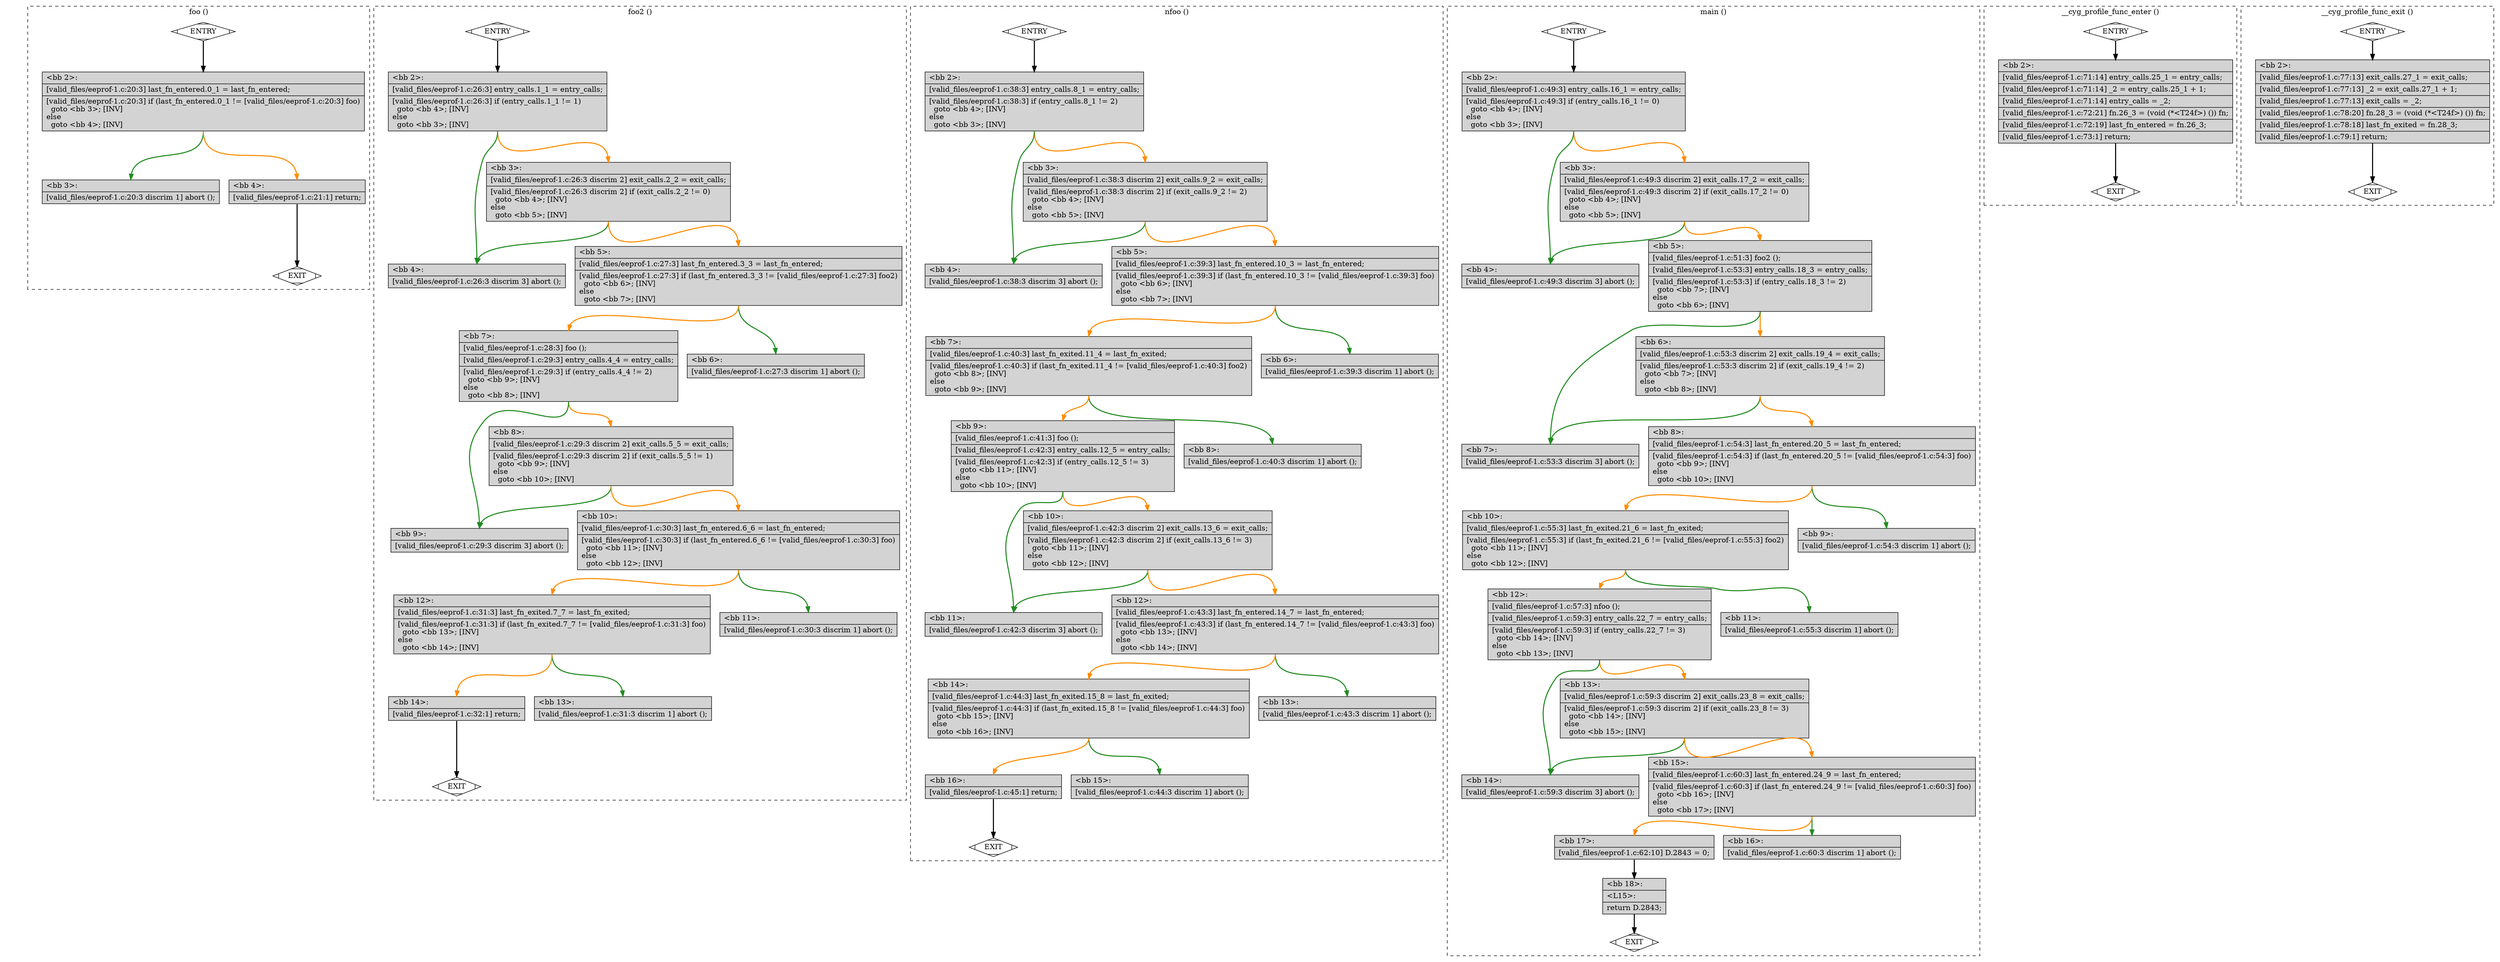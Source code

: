 digraph "a-eeprof-1.c.015t.cfg" {
overlap=false;
subgraph "cluster_foo" {
	style="dashed";
	color="black";
	label="foo ()";
	fn_0_basic_block_0 [shape=Mdiamond,style=filled,fillcolor=white,label="ENTRY"];

	fn_0_basic_block_1 [shape=Mdiamond,style=filled,fillcolor=white,label="EXIT"];

	fn_0_basic_block_2 [shape=record,style=filled,fillcolor=lightgrey,label="{\<bb\ 2\>:\l\
|[valid_files/eeprof-1.c:20:3]\ last_fn_entered.0_1\ =\ last_fn_entered;\l\
|[valid_files/eeprof-1.c:20:3]\ if\ (last_fn_entered.0_1\ !=\ [valid_files/eeprof-1.c:20:3]\ foo)\l\
\ \ goto\ \<bb\ 3\>;\ [INV]\l\
else\l\
\ \ goto\ \<bb\ 4\>;\ [INV]\l\
}"];

	fn_0_basic_block_3 [shape=record,style=filled,fillcolor=lightgrey,label="{\<bb\ 3\>:\l\
|[valid_files/eeprof-1.c:20:3\ discrim\ 1]\ abort\ ();\l\
}"];

	fn_0_basic_block_4 [shape=record,style=filled,fillcolor=lightgrey,label="{\<bb\ 4\>:\l\
|[valid_files/eeprof-1.c:21:1]\ return;\l\
}"];

	fn_0_basic_block_0:s -> fn_0_basic_block_2:n [style="solid,bold",color=black,weight=100,constraint=true];
	fn_0_basic_block_2:s -> fn_0_basic_block_3:n [style="solid,bold",color=forestgreen,weight=10,constraint=true];
	fn_0_basic_block_2:s -> fn_0_basic_block_4:n [style="solid,bold",color=darkorange,weight=10,constraint=true];
	fn_0_basic_block_4:s -> fn_0_basic_block_1:n [style="solid,bold",color=black,weight=10,constraint=true];
	fn_0_basic_block_0:s -> fn_0_basic_block_1:n [style="invis",constraint=true];
}
subgraph "cluster_foo2" {
	style="dashed";
	color="black";
	label="foo2 ()";
	fn_1_basic_block_0 [shape=Mdiamond,style=filled,fillcolor=white,label="ENTRY"];

	fn_1_basic_block_1 [shape=Mdiamond,style=filled,fillcolor=white,label="EXIT"];

	fn_1_basic_block_2 [shape=record,style=filled,fillcolor=lightgrey,label="{\<bb\ 2\>:\l\
|[valid_files/eeprof-1.c:26:3]\ entry_calls.1_1\ =\ entry_calls;\l\
|[valid_files/eeprof-1.c:26:3]\ if\ (entry_calls.1_1\ !=\ 1)\l\
\ \ goto\ \<bb\ 4\>;\ [INV]\l\
else\l\
\ \ goto\ \<bb\ 3\>;\ [INV]\l\
}"];

	fn_1_basic_block_3 [shape=record,style=filled,fillcolor=lightgrey,label="{\<bb\ 3\>:\l\
|[valid_files/eeprof-1.c:26:3\ discrim\ 2]\ exit_calls.2_2\ =\ exit_calls;\l\
|[valid_files/eeprof-1.c:26:3\ discrim\ 2]\ if\ (exit_calls.2_2\ !=\ 0)\l\
\ \ goto\ \<bb\ 4\>;\ [INV]\l\
else\l\
\ \ goto\ \<bb\ 5\>;\ [INV]\l\
}"];

	fn_1_basic_block_4 [shape=record,style=filled,fillcolor=lightgrey,label="{\<bb\ 4\>:\l\
|[valid_files/eeprof-1.c:26:3\ discrim\ 3]\ abort\ ();\l\
}"];

	fn_1_basic_block_5 [shape=record,style=filled,fillcolor=lightgrey,label="{\<bb\ 5\>:\l\
|[valid_files/eeprof-1.c:27:3]\ last_fn_entered.3_3\ =\ last_fn_entered;\l\
|[valid_files/eeprof-1.c:27:3]\ if\ (last_fn_entered.3_3\ !=\ [valid_files/eeprof-1.c:27:3]\ foo2)\l\
\ \ goto\ \<bb\ 6\>;\ [INV]\l\
else\l\
\ \ goto\ \<bb\ 7\>;\ [INV]\l\
}"];

	fn_1_basic_block_6 [shape=record,style=filled,fillcolor=lightgrey,label="{\<bb\ 6\>:\l\
|[valid_files/eeprof-1.c:27:3\ discrim\ 1]\ abort\ ();\l\
}"];

	fn_1_basic_block_7 [shape=record,style=filled,fillcolor=lightgrey,label="{\<bb\ 7\>:\l\
|[valid_files/eeprof-1.c:28:3]\ foo\ ();\l\
|[valid_files/eeprof-1.c:29:3]\ entry_calls.4_4\ =\ entry_calls;\l\
|[valid_files/eeprof-1.c:29:3]\ if\ (entry_calls.4_4\ !=\ 2)\l\
\ \ goto\ \<bb\ 9\>;\ [INV]\l\
else\l\
\ \ goto\ \<bb\ 8\>;\ [INV]\l\
}"];

	fn_1_basic_block_8 [shape=record,style=filled,fillcolor=lightgrey,label="{\<bb\ 8\>:\l\
|[valid_files/eeprof-1.c:29:3\ discrim\ 2]\ exit_calls.5_5\ =\ exit_calls;\l\
|[valid_files/eeprof-1.c:29:3\ discrim\ 2]\ if\ (exit_calls.5_5\ !=\ 1)\l\
\ \ goto\ \<bb\ 9\>;\ [INV]\l\
else\l\
\ \ goto\ \<bb\ 10\>;\ [INV]\l\
}"];

	fn_1_basic_block_9 [shape=record,style=filled,fillcolor=lightgrey,label="{\<bb\ 9\>:\l\
|[valid_files/eeprof-1.c:29:3\ discrim\ 3]\ abort\ ();\l\
}"];

	fn_1_basic_block_10 [shape=record,style=filled,fillcolor=lightgrey,label="{\<bb\ 10\>:\l\
|[valid_files/eeprof-1.c:30:3]\ last_fn_entered.6_6\ =\ last_fn_entered;\l\
|[valid_files/eeprof-1.c:30:3]\ if\ (last_fn_entered.6_6\ !=\ [valid_files/eeprof-1.c:30:3]\ foo)\l\
\ \ goto\ \<bb\ 11\>;\ [INV]\l\
else\l\
\ \ goto\ \<bb\ 12\>;\ [INV]\l\
}"];

	fn_1_basic_block_11 [shape=record,style=filled,fillcolor=lightgrey,label="{\<bb\ 11\>:\l\
|[valid_files/eeprof-1.c:30:3\ discrim\ 1]\ abort\ ();\l\
}"];

	fn_1_basic_block_12 [shape=record,style=filled,fillcolor=lightgrey,label="{\<bb\ 12\>:\l\
|[valid_files/eeprof-1.c:31:3]\ last_fn_exited.7_7\ =\ last_fn_exited;\l\
|[valid_files/eeprof-1.c:31:3]\ if\ (last_fn_exited.7_7\ !=\ [valid_files/eeprof-1.c:31:3]\ foo)\l\
\ \ goto\ \<bb\ 13\>;\ [INV]\l\
else\l\
\ \ goto\ \<bb\ 14\>;\ [INV]\l\
}"];

	fn_1_basic_block_13 [shape=record,style=filled,fillcolor=lightgrey,label="{\<bb\ 13\>:\l\
|[valid_files/eeprof-1.c:31:3\ discrim\ 1]\ abort\ ();\l\
}"];

	fn_1_basic_block_14 [shape=record,style=filled,fillcolor=lightgrey,label="{\<bb\ 14\>:\l\
|[valid_files/eeprof-1.c:32:1]\ return;\l\
}"];

	fn_1_basic_block_0:s -> fn_1_basic_block_2:n [style="solid,bold",color=black,weight=100,constraint=true];
	fn_1_basic_block_2:s -> fn_1_basic_block_4:n [style="solid,bold",color=forestgreen,weight=10,constraint=true];
	fn_1_basic_block_2:s -> fn_1_basic_block_3:n [style="solid,bold",color=darkorange,weight=10,constraint=true];
	fn_1_basic_block_3:s -> fn_1_basic_block_4:n [style="solid,bold",color=forestgreen,weight=10,constraint=true];
	fn_1_basic_block_3:s -> fn_1_basic_block_5:n [style="solid,bold",color=darkorange,weight=10,constraint=true];
	fn_1_basic_block_5:s -> fn_1_basic_block_6:n [style="solid,bold",color=forestgreen,weight=10,constraint=true];
	fn_1_basic_block_5:s -> fn_1_basic_block_7:n [style="solid,bold",color=darkorange,weight=10,constraint=true];
	fn_1_basic_block_7:s -> fn_1_basic_block_9:n [style="solid,bold",color=forestgreen,weight=10,constraint=true];
	fn_1_basic_block_7:s -> fn_1_basic_block_8:n [style="solid,bold",color=darkorange,weight=10,constraint=true];
	fn_1_basic_block_8:s -> fn_1_basic_block_9:n [style="solid,bold",color=forestgreen,weight=10,constraint=true];
	fn_1_basic_block_8:s -> fn_1_basic_block_10:n [style="solid,bold",color=darkorange,weight=10,constraint=true];
	fn_1_basic_block_10:s -> fn_1_basic_block_11:n [style="solid,bold",color=forestgreen,weight=10,constraint=true];
	fn_1_basic_block_10:s -> fn_1_basic_block_12:n [style="solid,bold",color=darkorange,weight=10,constraint=true];
	fn_1_basic_block_12:s -> fn_1_basic_block_13:n [style="solid,bold",color=forestgreen,weight=10,constraint=true];
	fn_1_basic_block_12:s -> fn_1_basic_block_14:n [style="solid,bold",color=darkorange,weight=10,constraint=true];
	fn_1_basic_block_14:s -> fn_1_basic_block_1:n [style="solid,bold",color=black,weight=10,constraint=true];
	fn_1_basic_block_0:s -> fn_1_basic_block_1:n [style="invis",constraint=true];
}
subgraph "cluster_nfoo" {
	style="dashed";
	color="black";
	label="nfoo ()";
	fn_2_basic_block_0 [shape=Mdiamond,style=filled,fillcolor=white,label="ENTRY"];

	fn_2_basic_block_1 [shape=Mdiamond,style=filled,fillcolor=white,label="EXIT"];

	fn_2_basic_block_2 [shape=record,style=filled,fillcolor=lightgrey,label="{\<bb\ 2\>:\l\
|[valid_files/eeprof-1.c:38:3]\ entry_calls.8_1\ =\ entry_calls;\l\
|[valid_files/eeprof-1.c:38:3]\ if\ (entry_calls.8_1\ !=\ 2)\l\
\ \ goto\ \<bb\ 4\>;\ [INV]\l\
else\l\
\ \ goto\ \<bb\ 3\>;\ [INV]\l\
}"];

	fn_2_basic_block_3 [shape=record,style=filled,fillcolor=lightgrey,label="{\<bb\ 3\>:\l\
|[valid_files/eeprof-1.c:38:3\ discrim\ 2]\ exit_calls.9_2\ =\ exit_calls;\l\
|[valid_files/eeprof-1.c:38:3\ discrim\ 2]\ if\ (exit_calls.9_2\ !=\ 2)\l\
\ \ goto\ \<bb\ 4\>;\ [INV]\l\
else\l\
\ \ goto\ \<bb\ 5\>;\ [INV]\l\
}"];

	fn_2_basic_block_4 [shape=record,style=filled,fillcolor=lightgrey,label="{\<bb\ 4\>:\l\
|[valid_files/eeprof-1.c:38:3\ discrim\ 3]\ abort\ ();\l\
}"];

	fn_2_basic_block_5 [shape=record,style=filled,fillcolor=lightgrey,label="{\<bb\ 5\>:\l\
|[valid_files/eeprof-1.c:39:3]\ last_fn_entered.10_3\ =\ last_fn_entered;\l\
|[valid_files/eeprof-1.c:39:3]\ if\ (last_fn_entered.10_3\ !=\ [valid_files/eeprof-1.c:39:3]\ foo)\l\
\ \ goto\ \<bb\ 6\>;\ [INV]\l\
else\l\
\ \ goto\ \<bb\ 7\>;\ [INV]\l\
}"];

	fn_2_basic_block_6 [shape=record,style=filled,fillcolor=lightgrey,label="{\<bb\ 6\>:\l\
|[valid_files/eeprof-1.c:39:3\ discrim\ 1]\ abort\ ();\l\
}"];

	fn_2_basic_block_7 [shape=record,style=filled,fillcolor=lightgrey,label="{\<bb\ 7\>:\l\
|[valid_files/eeprof-1.c:40:3]\ last_fn_exited.11_4\ =\ last_fn_exited;\l\
|[valid_files/eeprof-1.c:40:3]\ if\ (last_fn_exited.11_4\ !=\ [valid_files/eeprof-1.c:40:3]\ foo2)\l\
\ \ goto\ \<bb\ 8\>;\ [INV]\l\
else\l\
\ \ goto\ \<bb\ 9\>;\ [INV]\l\
}"];

	fn_2_basic_block_8 [shape=record,style=filled,fillcolor=lightgrey,label="{\<bb\ 8\>:\l\
|[valid_files/eeprof-1.c:40:3\ discrim\ 1]\ abort\ ();\l\
}"];

	fn_2_basic_block_9 [shape=record,style=filled,fillcolor=lightgrey,label="{\<bb\ 9\>:\l\
|[valid_files/eeprof-1.c:41:3]\ foo\ ();\l\
|[valid_files/eeprof-1.c:42:3]\ entry_calls.12_5\ =\ entry_calls;\l\
|[valid_files/eeprof-1.c:42:3]\ if\ (entry_calls.12_5\ !=\ 3)\l\
\ \ goto\ \<bb\ 11\>;\ [INV]\l\
else\l\
\ \ goto\ \<bb\ 10\>;\ [INV]\l\
}"];

	fn_2_basic_block_10 [shape=record,style=filled,fillcolor=lightgrey,label="{\<bb\ 10\>:\l\
|[valid_files/eeprof-1.c:42:3\ discrim\ 2]\ exit_calls.13_6\ =\ exit_calls;\l\
|[valid_files/eeprof-1.c:42:3\ discrim\ 2]\ if\ (exit_calls.13_6\ !=\ 3)\l\
\ \ goto\ \<bb\ 11\>;\ [INV]\l\
else\l\
\ \ goto\ \<bb\ 12\>;\ [INV]\l\
}"];

	fn_2_basic_block_11 [shape=record,style=filled,fillcolor=lightgrey,label="{\<bb\ 11\>:\l\
|[valid_files/eeprof-1.c:42:3\ discrim\ 3]\ abort\ ();\l\
}"];

	fn_2_basic_block_12 [shape=record,style=filled,fillcolor=lightgrey,label="{\<bb\ 12\>:\l\
|[valid_files/eeprof-1.c:43:3]\ last_fn_entered.14_7\ =\ last_fn_entered;\l\
|[valid_files/eeprof-1.c:43:3]\ if\ (last_fn_entered.14_7\ !=\ [valid_files/eeprof-1.c:43:3]\ foo)\l\
\ \ goto\ \<bb\ 13\>;\ [INV]\l\
else\l\
\ \ goto\ \<bb\ 14\>;\ [INV]\l\
}"];

	fn_2_basic_block_13 [shape=record,style=filled,fillcolor=lightgrey,label="{\<bb\ 13\>:\l\
|[valid_files/eeprof-1.c:43:3\ discrim\ 1]\ abort\ ();\l\
}"];

	fn_2_basic_block_14 [shape=record,style=filled,fillcolor=lightgrey,label="{\<bb\ 14\>:\l\
|[valid_files/eeprof-1.c:44:3]\ last_fn_exited.15_8\ =\ last_fn_exited;\l\
|[valid_files/eeprof-1.c:44:3]\ if\ (last_fn_exited.15_8\ !=\ [valid_files/eeprof-1.c:44:3]\ foo)\l\
\ \ goto\ \<bb\ 15\>;\ [INV]\l\
else\l\
\ \ goto\ \<bb\ 16\>;\ [INV]\l\
}"];

	fn_2_basic_block_15 [shape=record,style=filled,fillcolor=lightgrey,label="{\<bb\ 15\>:\l\
|[valid_files/eeprof-1.c:44:3\ discrim\ 1]\ abort\ ();\l\
}"];

	fn_2_basic_block_16 [shape=record,style=filled,fillcolor=lightgrey,label="{\<bb\ 16\>:\l\
|[valid_files/eeprof-1.c:45:1]\ return;\l\
}"];

	fn_2_basic_block_0:s -> fn_2_basic_block_2:n [style="solid,bold",color=black,weight=100,constraint=true];
	fn_2_basic_block_2:s -> fn_2_basic_block_4:n [style="solid,bold",color=forestgreen,weight=10,constraint=true];
	fn_2_basic_block_2:s -> fn_2_basic_block_3:n [style="solid,bold",color=darkorange,weight=10,constraint=true];
	fn_2_basic_block_3:s -> fn_2_basic_block_4:n [style="solid,bold",color=forestgreen,weight=10,constraint=true];
	fn_2_basic_block_3:s -> fn_2_basic_block_5:n [style="solid,bold",color=darkorange,weight=10,constraint=true];
	fn_2_basic_block_5:s -> fn_2_basic_block_6:n [style="solid,bold",color=forestgreen,weight=10,constraint=true];
	fn_2_basic_block_5:s -> fn_2_basic_block_7:n [style="solid,bold",color=darkorange,weight=10,constraint=true];
	fn_2_basic_block_7:s -> fn_2_basic_block_8:n [style="solid,bold",color=forestgreen,weight=10,constraint=true];
	fn_2_basic_block_7:s -> fn_2_basic_block_9:n [style="solid,bold",color=darkorange,weight=10,constraint=true];
	fn_2_basic_block_9:s -> fn_2_basic_block_11:n [style="solid,bold",color=forestgreen,weight=10,constraint=true];
	fn_2_basic_block_9:s -> fn_2_basic_block_10:n [style="solid,bold",color=darkorange,weight=10,constraint=true];
	fn_2_basic_block_10:s -> fn_2_basic_block_11:n [style="solid,bold",color=forestgreen,weight=10,constraint=true];
	fn_2_basic_block_10:s -> fn_2_basic_block_12:n [style="solid,bold",color=darkorange,weight=10,constraint=true];
	fn_2_basic_block_12:s -> fn_2_basic_block_13:n [style="solid,bold",color=forestgreen,weight=10,constraint=true];
	fn_2_basic_block_12:s -> fn_2_basic_block_14:n [style="solid,bold",color=darkorange,weight=10,constraint=true];
	fn_2_basic_block_14:s -> fn_2_basic_block_15:n [style="solid,bold",color=forestgreen,weight=10,constraint=true];
	fn_2_basic_block_14:s -> fn_2_basic_block_16:n [style="solid,bold",color=darkorange,weight=10,constraint=true];
	fn_2_basic_block_16:s -> fn_2_basic_block_1:n [style="solid,bold",color=black,weight=10,constraint=true];
	fn_2_basic_block_0:s -> fn_2_basic_block_1:n [style="invis",constraint=true];
}
subgraph "cluster_main" {
	style="dashed";
	color="black";
	label="main ()";
	fn_3_basic_block_0 [shape=Mdiamond,style=filled,fillcolor=white,label="ENTRY"];

	fn_3_basic_block_1 [shape=Mdiamond,style=filled,fillcolor=white,label="EXIT"];

	fn_3_basic_block_2 [shape=record,style=filled,fillcolor=lightgrey,label="{\<bb\ 2\>:\l\
|[valid_files/eeprof-1.c:49:3]\ entry_calls.16_1\ =\ entry_calls;\l\
|[valid_files/eeprof-1.c:49:3]\ if\ (entry_calls.16_1\ !=\ 0)\l\
\ \ goto\ \<bb\ 4\>;\ [INV]\l\
else\l\
\ \ goto\ \<bb\ 3\>;\ [INV]\l\
}"];

	fn_3_basic_block_3 [shape=record,style=filled,fillcolor=lightgrey,label="{\<bb\ 3\>:\l\
|[valid_files/eeprof-1.c:49:3\ discrim\ 2]\ exit_calls.17_2\ =\ exit_calls;\l\
|[valid_files/eeprof-1.c:49:3\ discrim\ 2]\ if\ (exit_calls.17_2\ !=\ 0)\l\
\ \ goto\ \<bb\ 4\>;\ [INV]\l\
else\l\
\ \ goto\ \<bb\ 5\>;\ [INV]\l\
}"];

	fn_3_basic_block_4 [shape=record,style=filled,fillcolor=lightgrey,label="{\<bb\ 4\>:\l\
|[valid_files/eeprof-1.c:49:3\ discrim\ 3]\ abort\ ();\l\
}"];

	fn_3_basic_block_5 [shape=record,style=filled,fillcolor=lightgrey,label="{\<bb\ 5\>:\l\
|[valid_files/eeprof-1.c:51:3]\ foo2\ ();\l\
|[valid_files/eeprof-1.c:53:3]\ entry_calls.18_3\ =\ entry_calls;\l\
|[valid_files/eeprof-1.c:53:3]\ if\ (entry_calls.18_3\ !=\ 2)\l\
\ \ goto\ \<bb\ 7\>;\ [INV]\l\
else\l\
\ \ goto\ \<bb\ 6\>;\ [INV]\l\
}"];

	fn_3_basic_block_6 [shape=record,style=filled,fillcolor=lightgrey,label="{\<bb\ 6\>:\l\
|[valid_files/eeprof-1.c:53:3\ discrim\ 2]\ exit_calls.19_4\ =\ exit_calls;\l\
|[valid_files/eeprof-1.c:53:3\ discrim\ 2]\ if\ (exit_calls.19_4\ !=\ 2)\l\
\ \ goto\ \<bb\ 7\>;\ [INV]\l\
else\l\
\ \ goto\ \<bb\ 8\>;\ [INV]\l\
}"];

	fn_3_basic_block_7 [shape=record,style=filled,fillcolor=lightgrey,label="{\<bb\ 7\>:\l\
|[valid_files/eeprof-1.c:53:3\ discrim\ 3]\ abort\ ();\l\
}"];

	fn_3_basic_block_8 [shape=record,style=filled,fillcolor=lightgrey,label="{\<bb\ 8\>:\l\
|[valid_files/eeprof-1.c:54:3]\ last_fn_entered.20_5\ =\ last_fn_entered;\l\
|[valid_files/eeprof-1.c:54:3]\ if\ (last_fn_entered.20_5\ !=\ [valid_files/eeprof-1.c:54:3]\ foo)\l\
\ \ goto\ \<bb\ 9\>;\ [INV]\l\
else\l\
\ \ goto\ \<bb\ 10\>;\ [INV]\l\
}"];

	fn_3_basic_block_9 [shape=record,style=filled,fillcolor=lightgrey,label="{\<bb\ 9\>:\l\
|[valid_files/eeprof-1.c:54:3\ discrim\ 1]\ abort\ ();\l\
}"];

	fn_3_basic_block_10 [shape=record,style=filled,fillcolor=lightgrey,label="{\<bb\ 10\>:\l\
|[valid_files/eeprof-1.c:55:3]\ last_fn_exited.21_6\ =\ last_fn_exited;\l\
|[valid_files/eeprof-1.c:55:3]\ if\ (last_fn_exited.21_6\ !=\ [valid_files/eeprof-1.c:55:3]\ foo2)\l\
\ \ goto\ \<bb\ 11\>;\ [INV]\l\
else\l\
\ \ goto\ \<bb\ 12\>;\ [INV]\l\
}"];

	fn_3_basic_block_11 [shape=record,style=filled,fillcolor=lightgrey,label="{\<bb\ 11\>:\l\
|[valid_files/eeprof-1.c:55:3\ discrim\ 1]\ abort\ ();\l\
}"];

	fn_3_basic_block_12 [shape=record,style=filled,fillcolor=lightgrey,label="{\<bb\ 12\>:\l\
|[valid_files/eeprof-1.c:57:3]\ nfoo\ ();\l\
|[valid_files/eeprof-1.c:59:3]\ entry_calls.22_7\ =\ entry_calls;\l\
|[valid_files/eeprof-1.c:59:3]\ if\ (entry_calls.22_7\ !=\ 3)\l\
\ \ goto\ \<bb\ 14\>;\ [INV]\l\
else\l\
\ \ goto\ \<bb\ 13\>;\ [INV]\l\
}"];

	fn_3_basic_block_13 [shape=record,style=filled,fillcolor=lightgrey,label="{\<bb\ 13\>:\l\
|[valid_files/eeprof-1.c:59:3\ discrim\ 2]\ exit_calls.23_8\ =\ exit_calls;\l\
|[valid_files/eeprof-1.c:59:3\ discrim\ 2]\ if\ (exit_calls.23_8\ !=\ 3)\l\
\ \ goto\ \<bb\ 14\>;\ [INV]\l\
else\l\
\ \ goto\ \<bb\ 15\>;\ [INV]\l\
}"];

	fn_3_basic_block_14 [shape=record,style=filled,fillcolor=lightgrey,label="{\<bb\ 14\>:\l\
|[valid_files/eeprof-1.c:59:3\ discrim\ 3]\ abort\ ();\l\
}"];

	fn_3_basic_block_15 [shape=record,style=filled,fillcolor=lightgrey,label="{\<bb\ 15\>:\l\
|[valid_files/eeprof-1.c:60:3]\ last_fn_entered.24_9\ =\ last_fn_entered;\l\
|[valid_files/eeprof-1.c:60:3]\ if\ (last_fn_entered.24_9\ !=\ [valid_files/eeprof-1.c:60:3]\ foo)\l\
\ \ goto\ \<bb\ 16\>;\ [INV]\l\
else\l\
\ \ goto\ \<bb\ 17\>;\ [INV]\l\
}"];

	fn_3_basic_block_16 [shape=record,style=filled,fillcolor=lightgrey,label="{\<bb\ 16\>:\l\
|[valid_files/eeprof-1.c:60:3\ discrim\ 1]\ abort\ ();\l\
}"];

	fn_3_basic_block_17 [shape=record,style=filled,fillcolor=lightgrey,label="{\<bb\ 17\>:\l\
|[valid_files/eeprof-1.c:62:10]\ D.2843\ =\ 0;\l\
}"];

	fn_3_basic_block_18 [shape=record,style=filled,fillcolor=lightgrey,label="{\<bb\ 18\>:\l\
|\<L15\>:\l\
|return\ D.2843;\l\
}"];

	fn_3_basic_block_0:s -> fn_3_basic_block_2:n [style="solid,bold",color=black,weight=100,constraint=true];
	fn_3_basic_block_2:s -> fn_3_basic_block_4:n [style="solid,bold",color=forestgreen,weight=10,constraint=true];
	fn_3_basic_block_2:s -> fn_3_basic_block_3:n [style="solid,bold",color=darkorange,weight=10,constraint=true];
	fn_3_basic_block_3:s -> fn_3_basic_block_4:n [style="solid,bold",color=forestgreen,weight=10,constraint=true];
	fn_3_basic_block_3:s -> fn_3_basic_block_5:n [style="solid,bold",color=darkorange,weight=10,constraint=true];
	fn_3_basic_block_5:s -> fn_3_basic_block_7:n [style="solid,bold",color=forestgreen,weight=10,constraint=true];
	fn_3_basic_block_5:s -> fn_3_basic_block_6:n [style="solid,bold",color=darkorange,weight=10,constraint=true];
	fn_3_basic_block_6:s -> fn_3_basic_block_7:n [style="solid,bold",color=forestgreen,weight=10,constraint=true];
	fn_3_basic_block_6:s -> fn_3_basic_block_8:n [style="solid,bold",color=darkorange,weight=10,constraint=true];
	fn_3_basic_block_8:s -> fn_3_basic_block_9:n [style="solid,bold",color=forestgreen,weight=10,constraint=true];
	fn_3_basic_block_8:s -> fn_3_basic_block_10:n [style="solid,bold",color=darkorange,weight=10,constraint=true];
	fn_3_basic_block_10:s -> fn_3_basic_block_11:n [style="solid,bold",color=forestgreen,weight=10,constraint=true];
	fn_3_basic_block_10:s -> fn_3_basic_block_12:n [style="solid,bold",color=darkorange,weight=10,constraint=true];
	fn_3_basic_block_12:s -> fn_3_basic_block_14:n [style="solid,bold",color=forestgreen,weight=10,constraint=true];
	fn_3_basic_block_12:s -> fn_3_basic_block_13:n [style="solid,bold",color=darkorange,weight=10,constraint=true];
	fn_3_basic_block_13:s -> fn_3_basic_block_14:n [style="solid,bold",color=forestgreen,weight=10,constraint=true];
	fn_3_basic_block_13:s -> fn_3_basic_block_15:n [style="solid,bold",color=darkorange,weight=10,constraint=true];
	fn_3_basic_block_15:s -> fn_3_basic_block_16:n [style="solid,bold",color=forestgreen,weight=10,constraint=true];
	fn_3_basic_block_15:s -> fn_3_basic_block_17:n [style="solid,bold",color=darkorange,weight=10,constraint=true];
	fn_3_basic_block_17:s -> fn_3_basic_block_18:n [style="solid,bold",color=black,weight=100,constraint=true];
	fn_3_basic_block_18:s -> fn_3_basic_block_1:n [style="solid,bold",color=black,weight=10,constraint=true];
	fn_3_basic_block_0:s -> fn_3_basic_block_1:n [style="invis",constraint=true];
}
subgraph "cluster___cyg_profile_func_enter" {
	style="dashed";
	color="black";
	label="__cyg_profile_func_enter ()";
	fn_4_basic_block_0 [shape=Mdiamond,style=filled,fillcolor=white,label="ENTRY"];

	fn_4_basic_block_1 [shape=Mdiamond,style=filled,fillcolor=white,label="EXIT"];

	fn_4_basic_block_2 [shape=record,style=filled,fillcolor=lightgrey,label="{\<bb\ 2\>:\l\
|[valid_files/eeprof-1.c:71:14]\ entry_calls.25_1\ =\ entry_calls;\l\
|[valid_files/eeprof-1.c:71:14]\ _2\ =\ entry_calls.25_1\ +\ 1;\l\
|[valid_files/eeprof-1.c:71:14]\ entry_calls\ =\ _2;\l\
|[valid_files/eeprof-1.c:72:21]\ fn.26_3\ =\ (void\ (*\<T24f\>)\ ())\ fn;\l\
|[valid_files/eeprof-1.c:72:19]\ last_fn_entered\ =\ fn.26_3;\l\
|[valid_files/eeprof-1.c:73:1]\ return;\l\
}"];

	fn_4_basic_block_0:s -> fn_4_basic_block_2:n [style="solid,bold",color=black,weight=100,constraint=true];
	fn_4_basic_block_2:s -> fn_4_basic_block_1:n [style="solid,bold",color=black,weight=10,constraint=true];
	fn_4_basic_block_0:s -> fn_4_basic_block_1:n [style="invis",constraint=true];
}
subgraph "cluster___cyg_profile_func_exit" {
	style="dashed";
	color="black";
	label="__cyg_profile_func_exit ()";
	fn_5_basic_block_0 [shape=Mdiamond,style=filled,fillcolor=white,label="ENTRY"];

	fn_5_basic_block_1 [shape=Mdiamond,style=filled,fillcolor=white,label="EXIT"];

	fn_5_basic_block_2 [shape=record,style=filled,fillcolor=lightgrey,label="{\<bb\ 2\>:\l\
|[valid_files/eeprof-1.c:77:13]\ exit_calls.27_1\ =\ exit_calls;\l\
|[valid_files/eeprof-1.c:77:13]\ _2\ =\ exit_calls.27_1\ +\ 1;\l\
|[valid_files/eeprof-1.c:77:13]\ exit_calls\ =\ _2;\l\
|[valid_files/eeprof-1.c:78:20]\ fn.28_3\ =\ (void\ (*\<T24f\>)\ ())\ fn;\l\
|[valid_files/eeprof-1.c:78:18]\ last_fn_exited\ =\ fn.28_3;\l\
|[valid_files/eeprof-1.c:79:1]\ return;\l\
}"];

	fn_5_basic_block_0:s -> fn_5_basic_block_2:n [style="solid,bold",color=black,weight=100,constraint=true];
	fn_5_basic_block_2:s -> fn_5_basic_block_1:n [style="solid,bold",color=black,weight=10,constraint=true];
	fn_5_basic_block_0:s -> fn_5_basic_block_1:n [style="invis",constraint=true];
}
}
